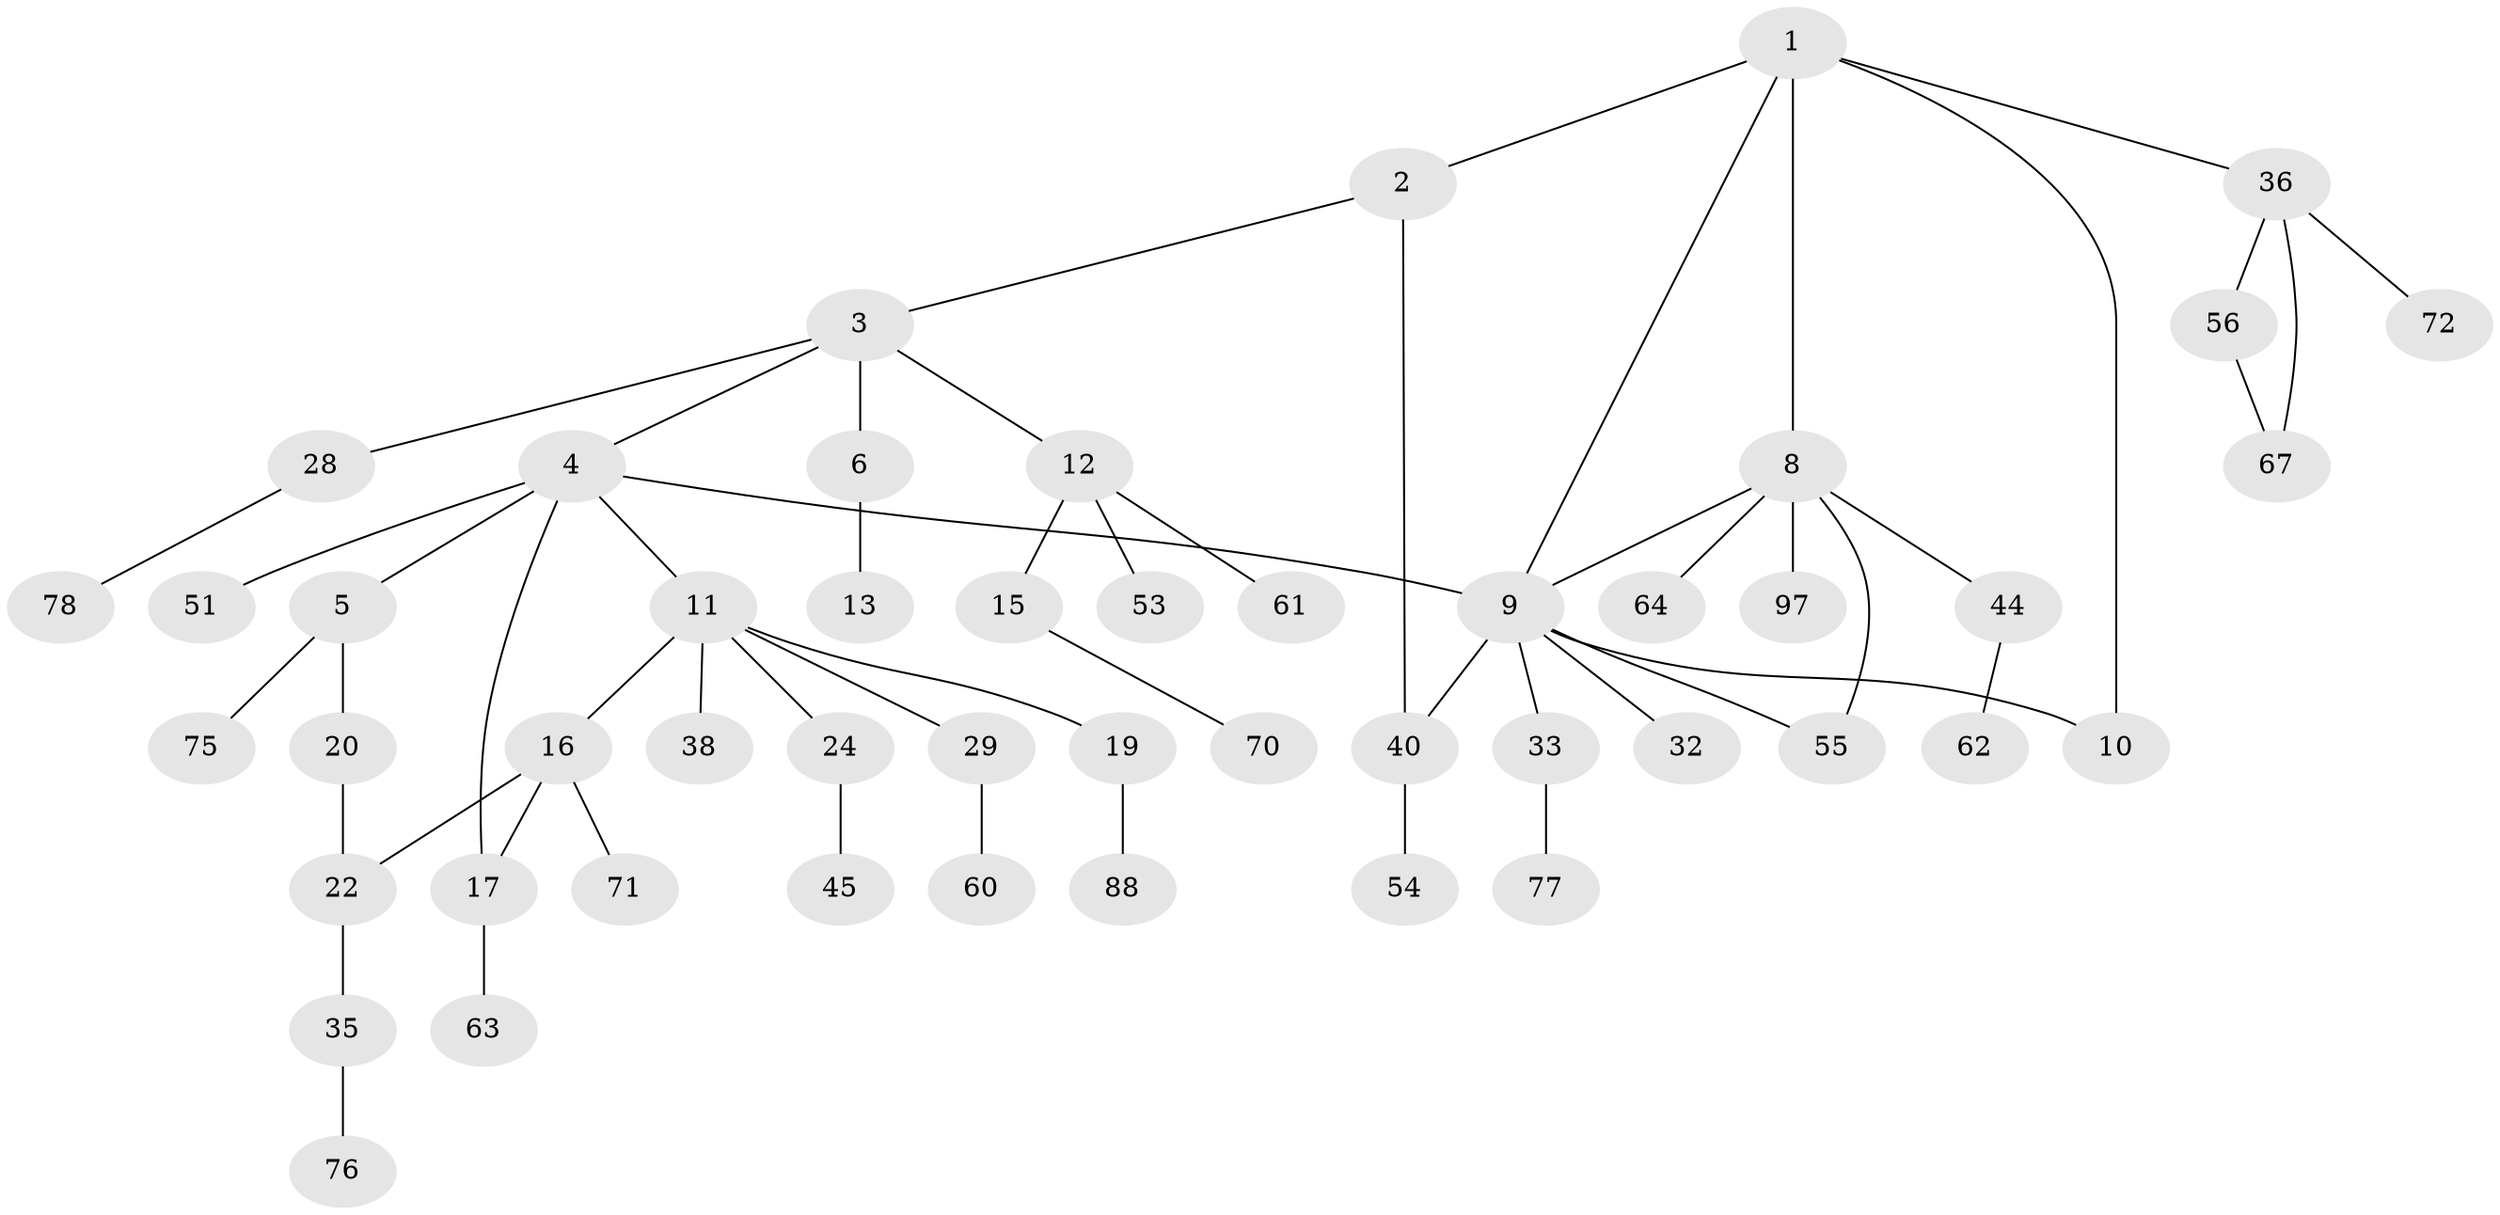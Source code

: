 // original degree distribution, {5: 0.050505050505050504, 3: 0.12121212121212122, 6: 0.020202020202020204, 4: 0.0707070707070707, 2: 0.32323232323232326, 1: 0.40404040404040403, 7: 0.010101010101010102}
// Generated by graph-tools (version 1.1) at 2025/13/03/09/25 04:13:34]
// undirected, 49 vertices, 56 edges
graph export_dot {
graph [start="1"]
  node [color=gray90,style=filled];
  1;
  2;
  3;
  4;
  5 [super="+42+7"];
  6;
  8 [super="+80+41+23+26+18+37"];
  9 [super="+73+31+14"];
  10;
  11;
  12 [super="+34+25"];
  13 [super="+39"];
  15 [super="+21"];
  16 [super="+52+46"];
  17 [super="+47"];
  19 [super="+65"];
  20;
  22 [super="+91+27+43"];
  24;
  28 [super="+69+68"];
  29 [super="+58"];
  32 [super="+90"];
  33;
  35 [super="+84"];
  36;
  38;
  40 [super="+48+99"];
  44;
  45;
  51;
  53 [super="+89"];
  54 [super="+79"];
  55;
  56 [super="+95+82"];
  60;
  61;
  62;
  63;
  64 [super="+83"];
  67 [super="+93"];
  70 [super="+74+92"];
  71 [super="+86"];
  72;
  75;
  76;
  77;
  78;
  88;
  97;
  1 -- 2;
  1 -- 8;
  1 -- 10;
  1 -- 36;
  1 -- 9;
  2 -- 3;
  2 -- 40;
  3 -- 4;
  3 -- 6;
  3 -- 12;
  3 -- 28;
  4 -- 5;
  4 -- 9;
  4 -- 11;
  4 -- 17;
  4 -- 51;
  5 -- 20;
  5 -- 75;
  6 -- 13;
  8 -- 64;
  8 -- 44;
  8 -- 97;
  8 -- 9;
  8 -- 55;
  9 -- 33;
  9 -- 32;
  9 -- 40;
  9 -- 55;
  9 -- 10;
  11 -- 16;
  11 -- 19;
  11 -- 24;
  11 -- 29;
  11 -- 38;
  12 -- 15;
  12 -- 61;
  12 -- 53;
  15 -- 70;
  16 -- 71;
  16 -- 17;
  16 -- 22;
  17 -- 63;
  19 -- 88;
  20 -- 22;
  22 -- 35;
  24 -- 45;
  28 -- 78;
  29 -- 60;
  33 -- 77;
  35 -- 76;
  36 -- 56;
  36 -- 67;
  36 -- 72;
  40 -- 54;
  44 -- 62;
  56 -- 67;
}
